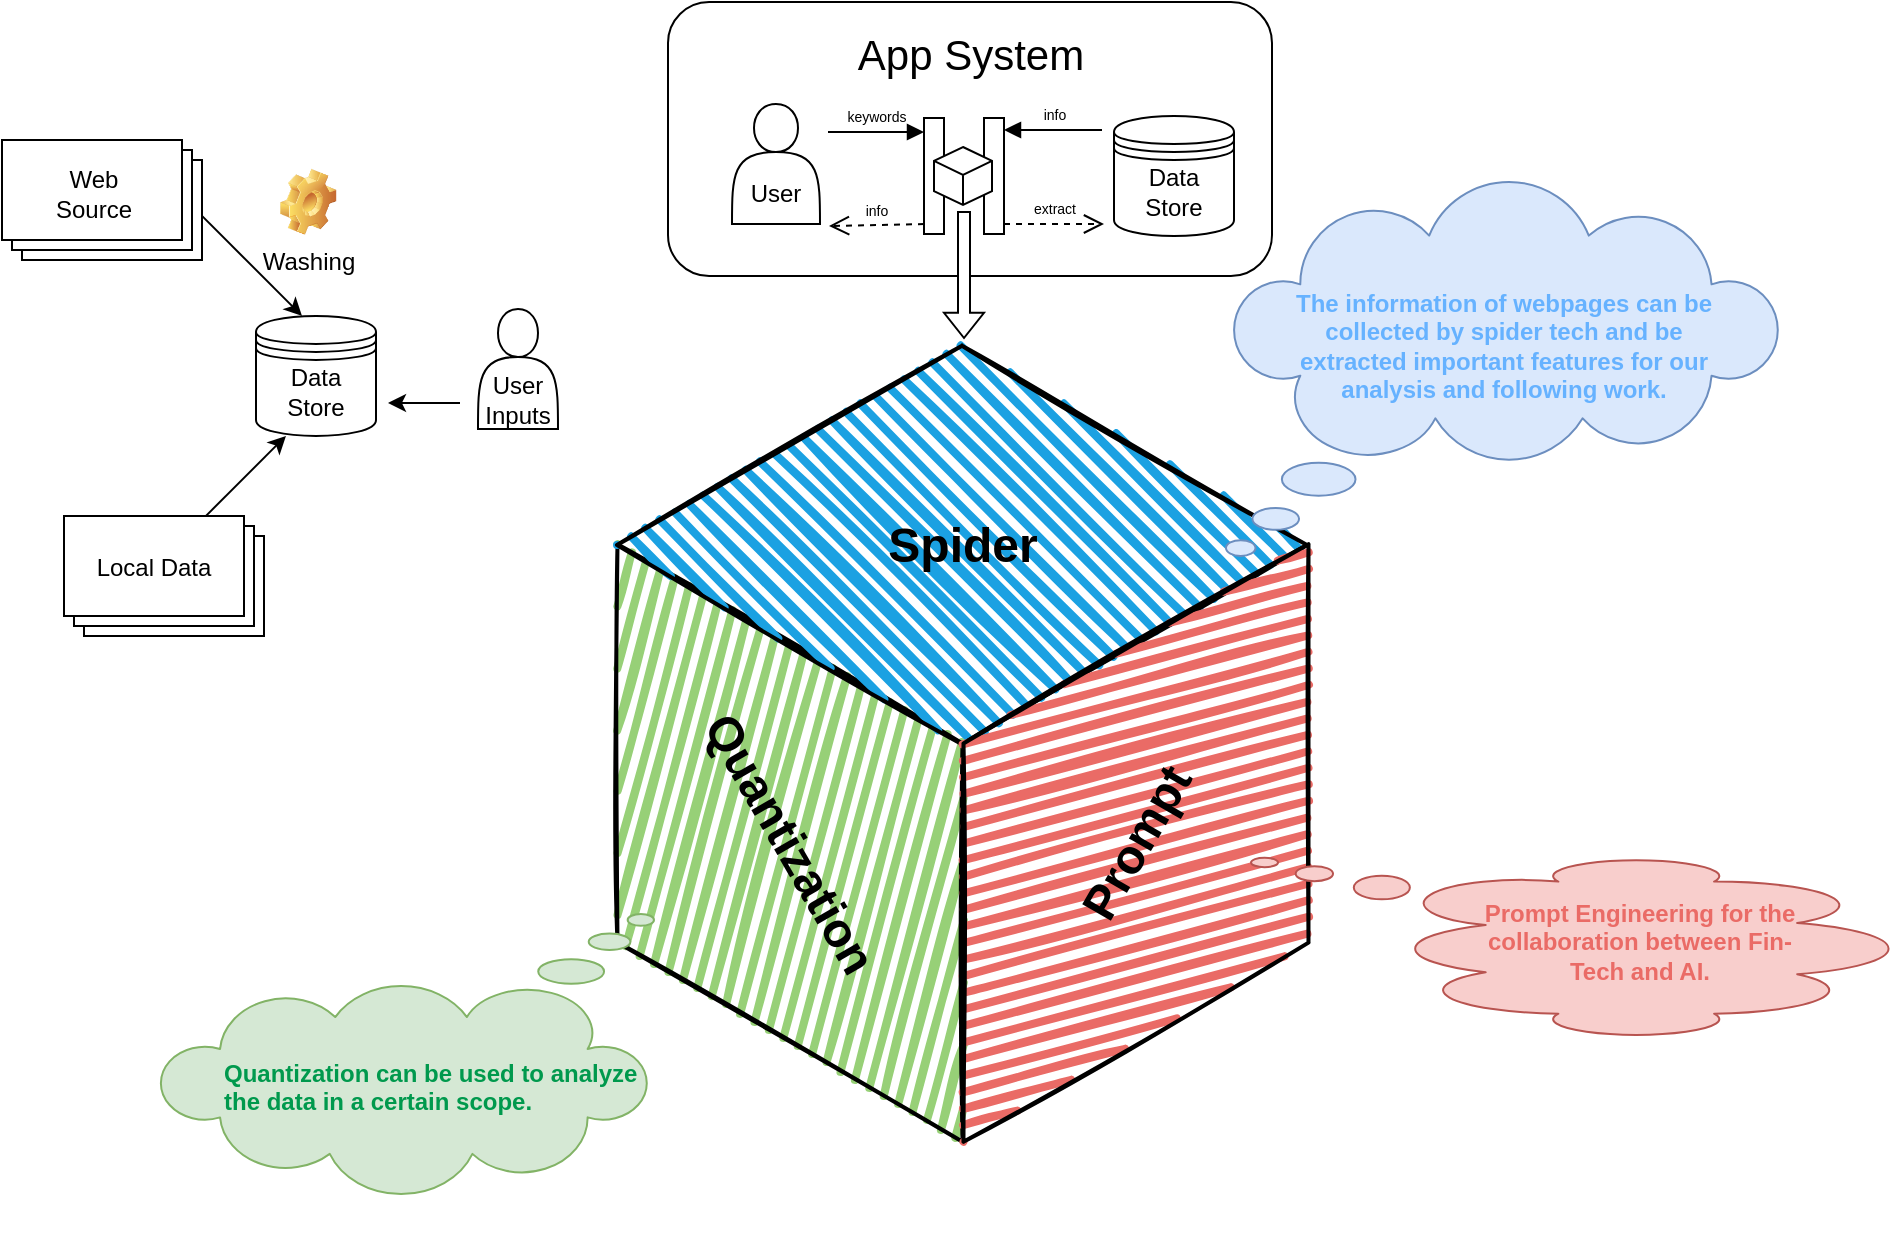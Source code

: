 <mxfile version="24.4.13" type="device">
  <diagram name="第 1 页" id="qEaQDoqXS2WyAkNZ_aP-">
    <mxGraphModel dx="1436" dy="968" grid="0" gridSize="10" guides="1" tooltips="1" connect="1" arrows="1" fold="1" page="1" pageScale="1" pageWidth="1169" pageHeight="827" math="0" shadow="0">
      <root>
        <mxCell id="0" />
        <mxCell id="1" parent="0" />
        <mxCell id="Cl5lHqft_ITPor9AgNO_-1" value="" style="rounded=1;whiteSpace=wrap;html=1;" vertex="1" parent="1">
          <mxGeometry x="443" y="84" width="302" height="137" as="geometry" />
        </mxCell>
        <mxCell id="Cl5lHqft_ITPor9AgNO_-2" value="&lt;font style=&quot;font-size: 21px;&quot;&gt;App System&lt;/font&gt;" style="text;html=1;align=center;verticalAlign=middle;whiteSpace=wrap;rounded=0;" vertex="1" parent="1">
          <mxGeometry x="523" y="95" width="143" height="30" as="geometry" />
        </mxCell>
        <mxCell id="Cl5lHqft_ITPor9AgNO_-4" value="" style="shape=actor;whiteSpace=wrap;html=1;" vertex="1" parent="1">
          <mxGeometry x="475" y="135" width="44" height="60" as="geometry" />
        </mxCell>
        <mxCell id="Cl5lHqft_ITPor9AgNO_-5" value="" style="shape=datastore;whiteSpace=wrap;html=1;" vertex="1" parent="1">
          <mxGeometry x="666" y="141" width="60" height="60" as="geometry" />
        </mxCell>
        <mxCell id="Cl5lHqft_ITPor9AgNO_-12" value="" style="html=1;points=[[0,0,0,0,5],[0,1,0,0,-5],[1,0,0,0,5],[1,1,0,0,-5]];perimeter=orthogonalPerimeter;outlineConnect=0;targetShapes=umlLifeline;portConstraint=eastwest;newEdgeStyle={&quot;curved&quot;:0,&quot;rounded&quot;:0};" vertex="1" parent="1">
          <mxGeometry x="571" y="142" width="10" height="58" as="geometry" />
        </mxCell>
        <mxCell id="Cl5lHqft_ITPor9AgNO_-13" value="&lt;span style=&quot;font-size: 7px;&quot;&gt;keywords&lt;/span&gt;" style="html=1;verticalAlign=bottom;endArrow=block;curved=0;rounded=0;" edge="1" target="Cl5lHqft_ITPor9AgNO_-12" parent="1">
          <mxGeometry x="-0.005" relative="1" as="geometry">
            <mxPoint x="523" y="149" as="sourcePoint" />
            <mxPoint as="offset" />
          </mxGeometry>
        </mxCell>
        <mxCell id="Cl5lHqft_ITPor9AgNO_-14" value="&lt;font style=&quot;font-size: 7px;&quot;&gt;info&lt;/font&gt;" style="html=1;verticalAlign=bottom;endArrow=open;dashed=1;endSize=8;curved=0;rounded=0;exitX=0;exitY=1;exitDx=0;exitDy=-5;" edge="1" source="Cl5lHqft_ITPor9AgNO_-12" parent="1">
          <mxGeometry relative="1" as="geometry">
            <mxPoint x="523.5" y="196" as="targetPoint" />
          </mxGeometry>
        </mxCell>
        <mxCell id="Cl5lHqft_ITPor9AgNO_-16" value="" style="html=1;points=[[0,0,0,0,5],[0,1,0,0,-5],[1,0,0,0,5],[1,1,0,0,-5]];perimeter=orthogonalPerimeter;outlineConnect=0;targetShapes=umlLifeline;portConstraint=eastwest;newEdgeStyle={&quot;curved&quot;:0,&quot;rounded&quot;:0};" vertex="1" parent="1">
          <mxGeometry x="601" y="142" width="10" height="58" as="geometry" />
        </mxCell>
        <mxCell id="Cl5lHqft_ITPor9AgNO_-17" value="&lt;span style=&quot;font-size: 7px;&quot;&gt;info&lt;/span&gt;" style="html=1;verticalAlign=bottom;endArrow=block;curved=0;rounded=0;" edge="1" parent="1" target="Cl5lHqft_ITPor9AgNO_-16">
          <mxGeometry relative="1" as="geometry">
            <mxPoint x="660" y="148" as="sourcePoint" />
          </mxGeometry>
        </mxCell>
        <mxCell id="Cl5lHqft_ITPor9AgNO_-18" value="&lt;font style=&quot;font-size: 7px;&quot;&gt;extract&lt;/font&gt;" style="html=1;verticalAlign=bottom;endArrow=open;dashed=1;endSize=8;curved=0;rounded=0;" edge="1" parent="1" source="Cl5lHqft_ITPor9AgNO_-16">
          <mxGeometry relative="1" as="geometry">
            <mxPoint x="661" y="195" as="targetPoint" />
            <mxPoint x="601.5" y="196" as="sourcePoint" />
          </mxGeometry>
        </mxCell>
        <mxCell id="Cl5lHqft_ITPor9AgNO_-22" value="" style="html=1;whiteSpace=wrap;shape=isoCube2;backgroundOutline=1;isoAngle=15;" vertex="1" parent="1">
          <mxGeometry x="576" y="156.5" width="29" height="29" as="geometry" />
        </mxCell>
        <mxCell id="Cl5lHqft_ITPor9AgNO_-25" value="Data Store" style="text;html=1;align=center;verticalAlign=middle;whiteSpace=wrap;rounded=0;" vertex="1" parent="1">
          <mxGeometry x="670" y="167" width="52" height="24" as="geometry" />
        </mxCell>
        <mxCell id="Cl5lHqft_ITPor9AgNO_-26" value="User" style="text;html=1;align=center;verticalAlign=middle;whiteSpace=wrap;rounded=0;" vertex="1" parent="1">
          <mxGeometry x="467" y="165" width="60" height="30" as="geometry" />
        </mxCell>
        <mxCell id="Cl5lHqft_ITPor9AgNO_-31" value="&lt;span style=&quot;font-size: 24px; font-weight: 700; text-wrap: nowrap;&quot;&gt;Quantization&lt;/span&gt;" style="html=1;whiteSpace=wrap;shape=isoRectangle;rounded=1;whiteSpace=wrap;html=1;strokeWidth=2;fillWeight=4;hachureGap=8;hachureAngle=45;fillColor=#97D077;sketch=1;rotation=60;" vertex="1" parent="1">
          <mxGeometry x="331.5" y="401" width="345" height="207" as="geometry" />
        </mxCell>
        <mxCell id="Cl5lHqft_ITPor9AgNO_-30" value="&lt;span style=&quot;font-size: 24px; font-weight: 700; text-wrap: nowrap;&quot;&gt;Spider&lt;/span&gt;&lt;span style=&quot;text-wrap: nowrap; color: rgba(0, 0, 0, 0); font-family: monospace; font-size: 0px; text-align: start;&quot;&gt;%3CmxGraphModel%3E%3Croot%3E%3CmxCell%20id%3D%220%22%2F%3E%3CmxCell%20id%3D%221%22%20parent%3D%220%22%2F%3E%3CmxCell%20id%3D%222%22%20value%3D%22%22%20style%3D%22html%3D1%3BwhiteSpace%3Dwrap%3Baspect%3Dfixed%3Bshape%3DisoRectangle%3Brounded%3D1%3BwhiteSpace%3Dwrap%3Bhtml%3D1%3BstrokeWidth%3D2%3BfillWeight%3D4%3BhachureGap%3D8%3BhachureAngle%3D45%3BfillColor%3D%231ba1e2%3Bsketch%3D1%3B%22%20vertex%3D%221%22%20parent%3D%221%22%3E%3CmxGeometry%20x%3D%22381%22%20y%3D%22263%22%20width%3D%22115%22%20height%3D%2269%22%20as%3D%22geometry%22%2F%3E%3C%2FmxCell%3E%3C%2Froot%3E%3C%2FmxGraphModel%3E&lt;/span&gt;&lt;span style=&quot;text-wrap: nowrap; color: rgba(0, 0, 0, 0); font-family: monospace; font-size: 0px; text-align: start;&quot;&gt;%3CmxGraphModel%3E%3Croot%3E%3CmxCell%20id%3D%220%22%2F%3E%3CmxCell%20id%3D%221%22%20parent%3D%220%22%2F%3E%3CmxCell%20id%3D%222%22%20value%3D%22%22%20style%3D%22html%3D1%3BwhiteSpace%3Dwrap%3Baspect%3Dfixed%3Bshape%3DisoRectangle%3Brounded%3D1%3BwhiteSpace%3Dwrap%3Bhtml%3D1%3BstrokeWidth%3D2%3BfillWeight%3D4%3BhachureGap%3D8%3BhachureAngle%3D45%3BfillColor%3D%231ba1e2%3Bsketch%3D1%3B%22%20vertex%3D%221%22%20parent%3D%221%22%3E%3CmxGeometry%20x%3D%22381%22%20y%3D%22263%22%20width%3D%22115%22%20height%3D%2269%22%20as%3D%22geometry%22%2F%3E%3C%2FmxCell%3E%3C%2Froot%3E%3C%2FmxGraphModel%3E&lt;/span&gt;&lt;span style=&quot;text-wrap: nowrap; color: rgba(0, 0, 0, 0); font-family: monospace; font-size: 0px; text-align: start;&quot;&gt;%3CmxGraphModel%3E%3Croot%3E%3CmxCell%20id%3D%220%22%2F%3E%3CmxCell%20id%3D%221%22%20parent%3D%220%22%2F%3E%3CmxCell%20id%3D%222%22%20value%3D%22%22%20style%3D%22html%3D1%3BwhiteSpace%3Dwrap%3Baspect%3Dfixed%3Bshape%3DisoRectangle%3Brounded%3D1%3BwhiteSpace%3Dwrap%3Bhtml%3D1%3BstrokeWidth%3D2%3BfillWeight%3D4%3BhachureGap%3D8%3BhachureAngle%3D45%3BfillColor%3D%231ba1e2%3Bsketch%3D1%3B%22%20vertex%3D%221%22%20parent%3D%221%22%3E%3CmxGeometry%20x%3D%22381%22%20y%3D%22263%22%20width%3D%22115%22%20height%3D%2269%22%20as%3D%22geometry%22%2F%3E%3C%2FmxCell%3E%3C%2Froot%3E%3C%2FmxGraphModel%3E&lt;/span&gt;" style="html=1;whiteSpace=wrap;shape=isoRectangle;rounded=1;whiteSpace=wrap;html=1;strokeWidth=2;fillWeight=4;hachureGap=8;hachureAngle=45;fillColor=#1ba1e2;sketch=1;" vertex="1" parent="1">
          <mxGeometry x="417.5" y="252" width="345" height="207" as="geometry" />
        </mxCell>
        <mxCell id="Cl5lHqft_ITPor9AgNO_-32" value="&lt;span style=&quot;font-size: 24px; font-weight: 700; text-wrap: nowrap;&quot;&gt;Prompt&lt;/span&gt;" style="html=1;whiteSpace=wrap;shape=isoRectangle;rounded=1;whiteSpace=wrap;html=1;strokeWidth=2;fillWeight=4;hachureGap=8;hachureAngle=45;fillColor=#EA6B66;sketch=1;rotation=-60;" vertex="1" parent="1">
          <mxGeometry x="504.5" y="401" width="345" height="207" as="geometry" />
        </mxCell>
        <mxCell id="Cl5lHqft_ITPor9AgNO_-38" value="" style="shape=singleArrow;direction=south;whiteSpace=wrap;html=1;" vertex="1" parent="1">
          <mxGeometry x="581" y="189" width="20" height="63" as="geometry" />
        </mxCell>
        <mxCell id="Cl5lHqft_ITPor9AgNO_-39" value="" style="whiteSpace=wrap;html=1;shape=mxgraph.basic.cloud_callout;fillColor=#dae8fc;strokeColor=#6c8ebf;" vertex="1" parent="1">
          <mxGeometry x="722" y="174" width="277.5" height="187" as="geometry" />
        </mxCell>
        <mxCell id="Cl5lHqft_ITPor9AgNO_-37" value="&lt;b&gt;&lt;font color=&quot;#66b2ff&quot;&gt;The information of webpages can be collected by spider tech and be extracted important features for our analysis and following work.&lt;/font&gt;&lt;/b&gt;" style="text;html=1;align=center;verticalAlign=middle;whiteSpace=wrap;rounded=0;" vertex="1" parent="1">
          <mxGeometry x="749.75" y="241" width="222" height="30" as="geometry" />
        </mxCell>
        <mxCell id="Cl5lHqft_ITPor9AgNO_-41" value="" style="whiteSpace=wrap;html=1;shape=mxgraph.basic.cloud_callout;direction=west;fillColor=#d5e8d4;strokeColor=#82b366;" vertex="1" parent="1">
          <mxGeometry x="188" y="540" width="248" height="140" as="geometry" />
        </mxCell>
        <mxCell id="Cl5lHqft_ITPor9AgNO_-44" value="" style="whiteSpace=wrap;html=1;shape=mxgraph.basic.cloud_callout;rotation=90;fillColor=#f8cecc;strokeColor=#b85450;" vertex="1" parent="1">
          <mxGeometry x="849.32" y="397.06" width="89.13" height="318.75" as="geometry" />
        </mxCell>
        <mxCell id="Cl5lHqft_ITPor9AgNO_-45" value="&lt;div style=&quot;text-align: center;&quot;&gt;&lt;b style=&quot;&quot;&gt;&lt;font color=&quot;#ea6b66&quot;&gt;Prompt Engineering for the collaboration&amp;nbsp;between Fin-Tech and AI.&lt;/font&gt;&lt;/b&gt;&lt;/div&gt;" style="text;whiteSpace=wrap;html=1;" vertex="1" parent="1">
          <mxGeometry x="849.32" y="526" width="158" height="51" as="geometry" />
        </mxCell>
        <mxCell id="Cl5lHqft_ITPor9AgNO_-47" value="&lt;b style=&quot;forced-color-adjust: none; font-family: Helvetica; font-size: 12px; font-style: normal; font-variant-ligatures: normal; font-variant-caps: normal; letter-spacing: normal; orphans: 2; text-align: center; text-indent: 0px; text-transform: none; widows: 2; word-spacing: 0px; -webkit-text-stroke-width: 0px; white-space: normal; text-decoration-thickness: initial; text-decoration-style: initial; text-decoration-color: initial;&quot;&gt;&lt;font color=&quot;#00994d&quot; style=&quot;forced-color-adjust: none;&quot;&gt;Quantization can be used to analyze the data in a certain scope.&lt;/font&gt;&lt;/b&gt;" style="text;whiteSpace=wrap;html=1;" vertex="1" parent="1">
          <mxGeometry x="219" y="606" width="217" height="51" as="geometry" />
        </mxCell>
        <mxCell id="Cl5lHqft_ITPor9AgNO_-54" value="" style="shape=datastore;whiteSpace=wrap;html=1;" vertex="1" parent="1">
          <mxGeometry x="237" y="240.94" width="60" height="60" as="geometry" />
        </mxCell>
        <mxCell id="Cl5lHqft_ITPor9AgNO_-55" value="Data Store" style="text;html=1;align=center;verticalAlign=middle;whiteSpace=wrap;rounded=0;" vertex="1" parent="1">
          <mxGeometry x="241" y="266.94" width="52" height="24" as="geometry" />
        </mxCell>
        <mxCell id="Cl5lHqft_ITPor9AgNO_-59" value="" style="verticalLabelPosition=bottom;verticalAlign=top;html=1;shape=mxgraph.basic.layered_rect;dx=10;outlineConnect=0;whiteSpace=wrap;" vertex="1" parent="1">
          <mxGeometry x="110" y="152.94" width="100" height="60" as="geometry" />
        </mxCell>
        <mxCell id="Cl5lHqft_ITPor9AgNO_-60" value="Washing" style="shape=image;html=1;verticalLabelPosition=bottom;verticalAlign=top;imageAspect=1;aspect=fixed;image=img/clipart/Gear_128x128.png" vertex="1" parent="1">
          <mxGeometry x="249" y="167.44" width="28.13" height="33" as="geometry" />
        </mxCell>
        <mxCell id="Cl5lHqft_ITPor9AgNO_-62" value="" style="endArrow=classic;html=1;rounded=0;" edge="1" parent="1">
          <mxGeometry width="50" height="50" relative="1" as="geometry">
            <mxPoint x="210" y="190.94" as="sourcePoint" />
            <mxPoint x="260" y="240.94" as="targetPoint" />
          </mxGeometry>
        </mxCell>
        <mxCell id="Cl5lHqft_ITPor9AgNO_-63" value="Web Source" style="text;html=1;align=center;verticalAlign=middle;whiteSpace=wrap;rounded=0;" vertex="1" parent="1">
          <mxGeometry x="126" y="164.94" width="60" height="30" as="geometry" />
        </mxCell>
        <mxCell id="Cl5lHqft_ITPor9AgNO_-66" value="" style="verticalLabelPosition=bottom;verticalAlign=top;html=1;shape=mxgraph.basic.layered_rect;dx=10;outlineConnect=0;whiteSpace=wrap;" vertex="1" parent="1">
          <mxGeometry x="141" y="341" width="100" height="60" as="geometry" />
        </mxCell>
        <mxCell id="Cl5lHqft_ITPor9AgNO_-67" value="Local Data" style="text;html=1;align=center;verticalAlign=middle;whiteSpace=wrap;rounded=0;" vertex="1" parent="1">
          <mxGeometry x="156" y="352" width="60" height="30" as="geometry" />
        </mxCell>
        <mxCell id="Cl5lHqft_ITPor9AgNO_-68" value="" style="endArrow=classic;html=1;rounded=0;" edge="1" parent="1">
          <mxGeometry width="50" height="50" relative="1" as="geometry">
            <mxPoint x="212" y="340.94" as="sourcePoint" />
            <mxPoint x="252" y="300.94" as="targetPoint" />
          </mxGeometry>
        </mxCell>
        <mxCell id="Cl5lHqft_ITPor9AgNO_-69" value="&lt;span style=&quot;color: rgba(0, 0, 0, 0); font-family: monospace; font-size: 0px; text-align: start; text-wrap: nowrap;&quot;&gt;%3CmxGraphModel%3E%3Croot%3E%3CmxCell%20id%3D%220%22%2F%3E%3CmxCell%20id%3D%221%22%20parent%3D%220%22%2F%3E%3CmxCell%20id%3D%222%22%20value%3D%22Web%20Source%22%20style%3D%22text%3Bhtml%3D1%3Balign%3Dcenter%3BverticalAlign%3Dmiddle%3BwhiteSpace%3Dwrap%3Brounded%3D0%3B%22%20vertex%3D%221%22%20parent%3D%221%22%3E%3CmxGeometry%20x%3D%22155%22%20y%3D%22123%22%20width%3D%2260%22%20height%3D%2230%22%20as%3D%22geometry%22%2F%3E%3C%2FmxCell%3E%3C%2Froot%3E%3C%2FmxGraphModel%3E&lt;/span&gt;&lt;span style=&quot;color: rgba(0, 0, 0, 0); font-family: monospace; font-size: 0px; text-align: start; text-wrap: nowrap;&quot;&gt;%3CmxGraphModel%3E%3Croot%3E%3CmxCell%20id%3D%220%22%2F%3E%3CmxCell%20id%3D%221%22%20parent%3D%220%22%2F%3E%3CmxCell%20id%3D%222%22%20value%3D%22Web%20Source%22%20style%3D%22text%3Bhtml%3D1%3Balign%3Dcenter%3BverticalAlign%3Dmiddle%3BwhiteSpace%3Dwrap%3Brounded%3D0%3B%22%20vertex%3D%221%22%20parent%3D%221%22%3E%3CmxGeometry%20x%3D%22155%22%20y%3D%22123%22%20width%3D%2260%22%20height%3D%2230%22%20as%3D%22geometry%22%2F%3E%3C%2FmxCell%3E%3C%2Froot%3E%3C%2FmxGraphModel%3E&lt;/span&gt;" style="shape=actor;whiteSpace=wrap;html=1;" vertex="1" parent="1">
          <mxGeometry x="348" y="237.5" width="40" height="60" as="geometry" />
        </mxCell>
        <mxCell id="Cl5lHqft_ITPor9AgNO_-71" value="" style="endArrow=classic;html=1;rounded=0;" edge="1" parent="1">
          <mxGeometry width="50" height="50" relative="1" as="geometry">
            <mxPoint x="339" y="284.5" as="sourcePoint" />
            <mxPoint x="303" y="284.5" as="targetPoint" />
          </mxGeometry>
        </mxCell>
        <mxCell id="Cl5lHqft_ITPor9AgNO_-72" value="User Inputs" style="text;html=1;align=center;verticalAlign=middle;whiteSpace=wrap;rounded=0;" vertex="1" parent="1">
          <mxGeometry x="338" y="267.5" width="60" height="30" as="geometry" />
        </mxCell>
      </root>
    </mxGraphModel>
  </diagram>
</mxfile>
